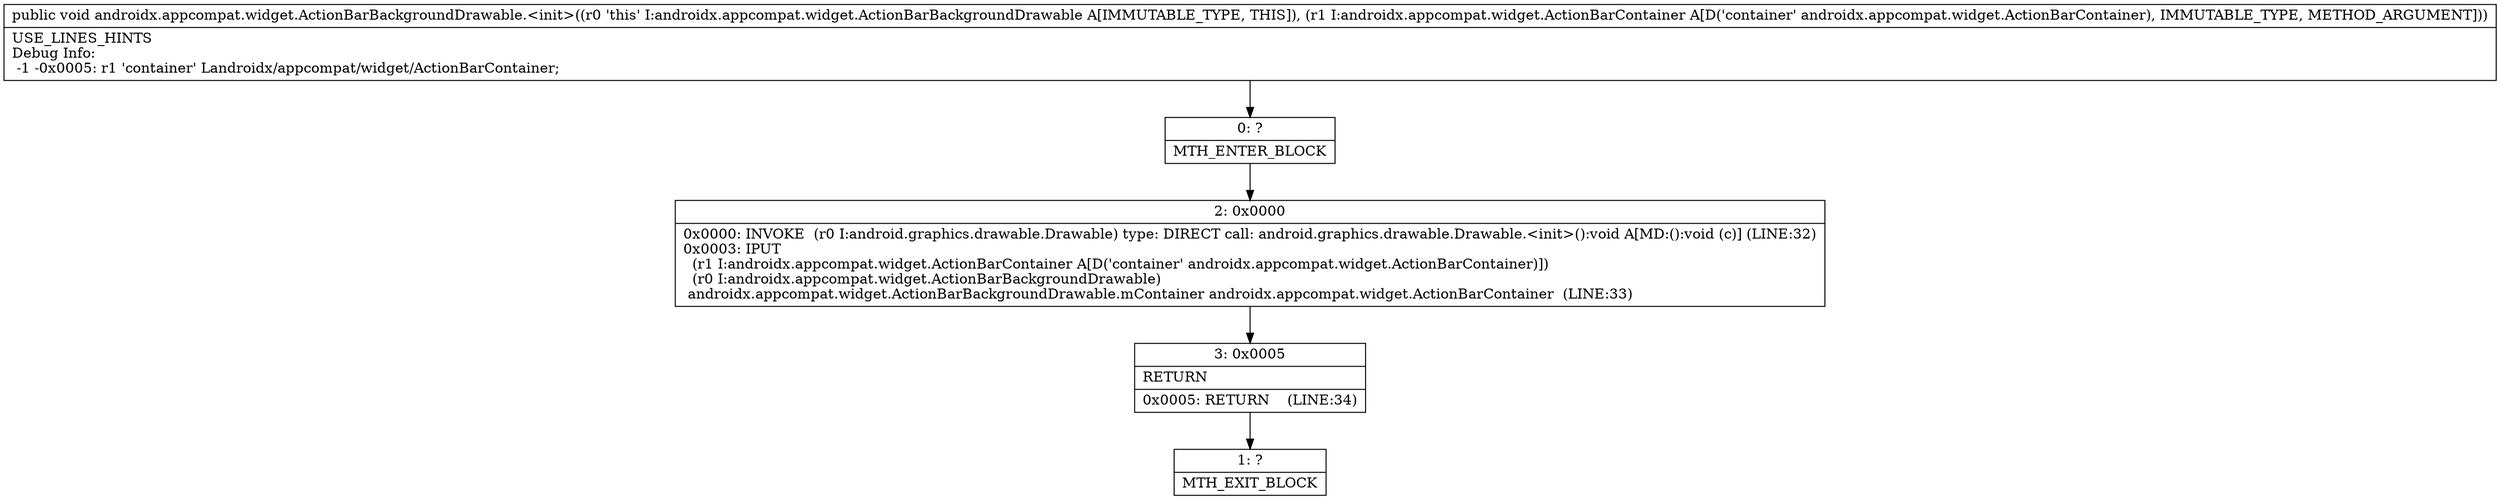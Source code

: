 digraph "CFG forandroidx.appcompat.widget.ActionBarBackgroundDrawable.\<init\>(Landroidx\/appcompat\/widget\/ActionBarContainer;)V" {
Node_0 [shape=record,label="{0\:\ ?|MTH_ENTER_BLOCK\l}"];
Node_2 [shape=record,label="{2\:\ 0x0000|0x0000: INVOKE  (r0 I:android.graphics.drawable.Drawable) type: DIRECT call: android.graphics.drawable.Drawable.\<init\>():void A[MD:():void (c)] (LINE:32)\l0x0003: IPUT  \l  (r1 I:androidx.appcompat.widget.ActionBarContainer A[D('container' androidx.appcompat.widget.ActionBarContainer)])\l  (r0 I:androidx.appcompat.widget.ActionBarBackgroundDrawable)\l androidx.appcompat.widget.ActionBarBackgroundDrawable.mContainer androidx.appcompat.widget.ActionBarContainer  (LINE:33)\l}"];
Node_3 [shape=record,label="{3\:\ 0x0005|RETURN\l|0x0005: RETURN    (LINE:34)\l}"];
Node_1 [shape=record,label="{1\:\ ?|MTH_EXIT_BLOCK\l}"];
MethodNode[shape=record,label="{public void androidx.appcompat.widget.ActionBarBackgroundDrawable.\<init\>((r0 'this' I:androidx.appcompat.widget.ActionBarBackgroundDrawable A[IMMUTABLE_TYPE, THIS]), (r1 I:androidx.appcompat.widget.ActionBarContainer A[D('container' androidx.appcompat.widget.ActionBarContainer), IMMUTABLE_TYPE, METHOD_ARGUMENT]))  | USE_LINES_HINTS\lDebug Info:\l  \-1 \-0x0005: r1 'container' Landroidx\/appcompat\/widget\/ActionBarContainer;\l}"];
MethodNode -> Node_0;Node_0 -> Node_2;
Node_2 -> Node_3;
Node_3 -> Node_1;
}

